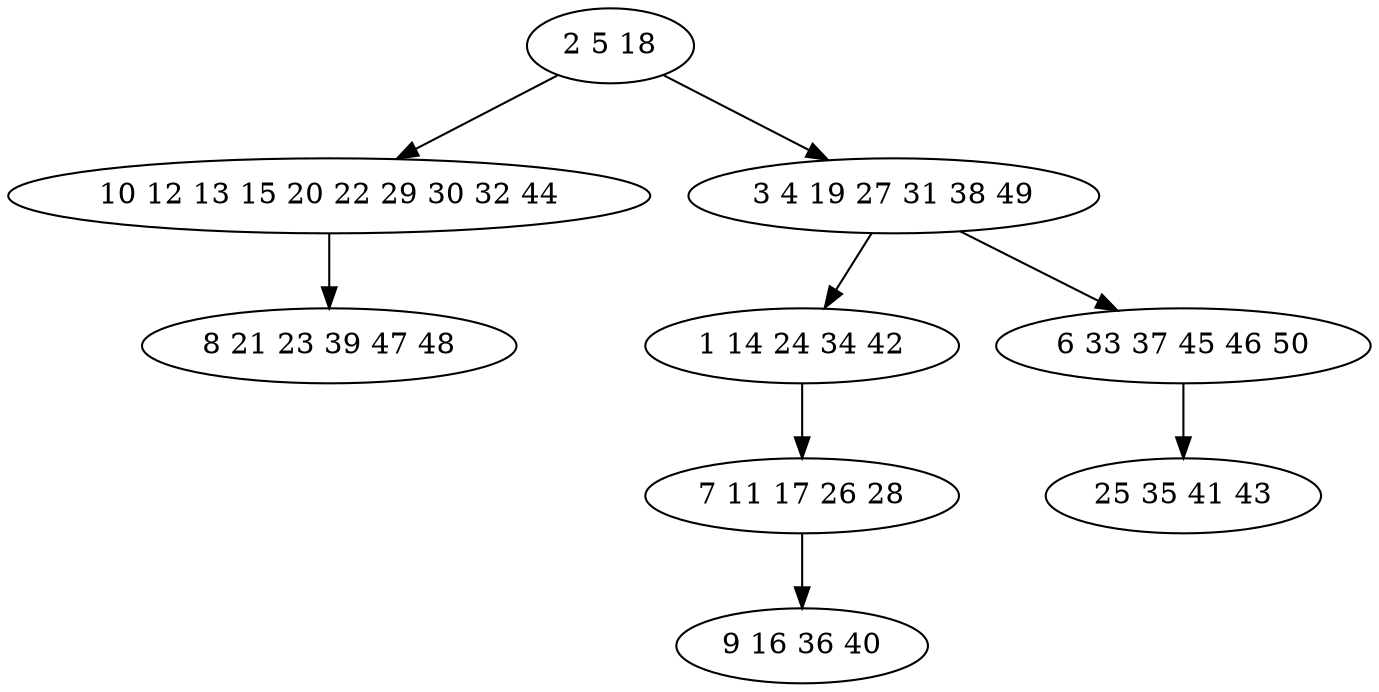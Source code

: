 digraph true_tree {
	"0" -> "1"
	"0" -> "2"
	"2" -> "3"
	"3" -> "4"
	"4" -> "5"
	"1" -> "6"
	"2" -> "7"
	"7" -> "8"
	"0" [label="2 5 18"];
	"1" [label="10 12 13 15 20 22 29 30 32 44"];
	"2" [label="3 4 19 27 31 38 49"];
	"3" [label="1 14 24 34 42"];
	"4" [label="7 11 17 26 28"];
	"5" [label="9 16 36 40"];
	"6" [label="8 21 23 39 47 48"];
	"7" [label="6 33 37 45 46 50"];
	"8" [label="25 35 41 43"];
}
